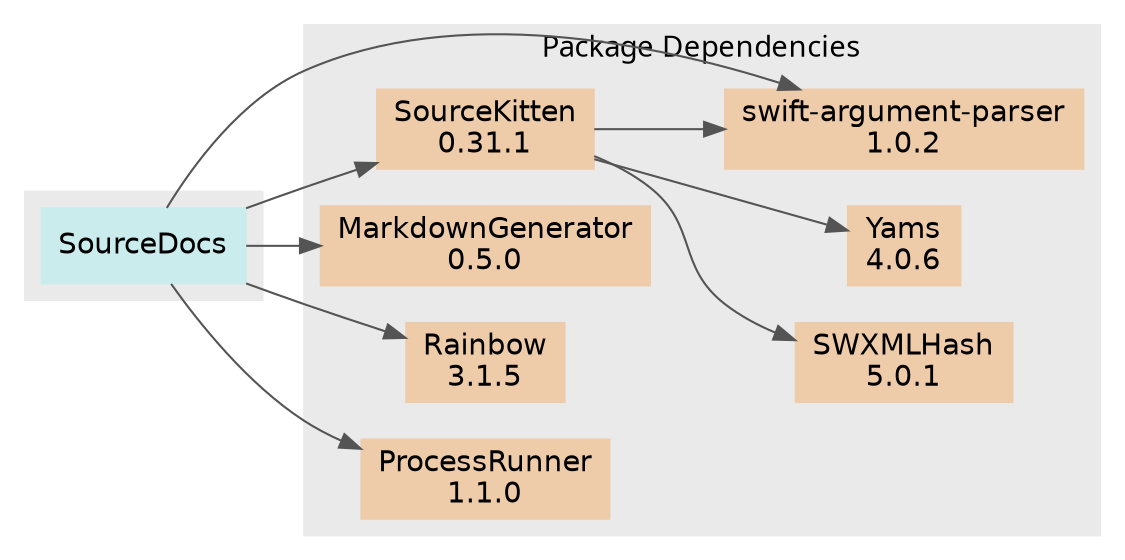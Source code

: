digraph PackageDependencyGraph {
    rankdir = LR
    graph [fontname="Helvetica-light", style = filled, color = "#eaeaea"]
    node [shape=box, fontname="Helvetica", style=filled]
    edge [color="#545454"]

    subgraph clusterPackage {
        node [color="#caecec"]
        "SourceDocs"
    }

    subgraph clusterDependencies {
        label = "Package Dependencies"
        node [color="#eeccaa"]
        "SourceDocs" -> "swift-argument-parser\n1.0.2"
        "SourceDocs" -> "SourceKitten\n0.31.1"
        "SourceDocs" -> "MarkdownGenerator\n0.5.0"
        "SourceDocs" -> "Rainbow\n3.1.5"
        "SourceDocs" -> "ProcessRunner\n1.1.0"
        "SourceKitten\n0.31.1" -> "swift-argument-parser\n1.0.2"
        "SourceKitten\n0.31.1" -> "SWXMLHash\n5.0.1"
        "SourceKitten\n0.31.1" -> "Yams\n4.0.6"
    }
}